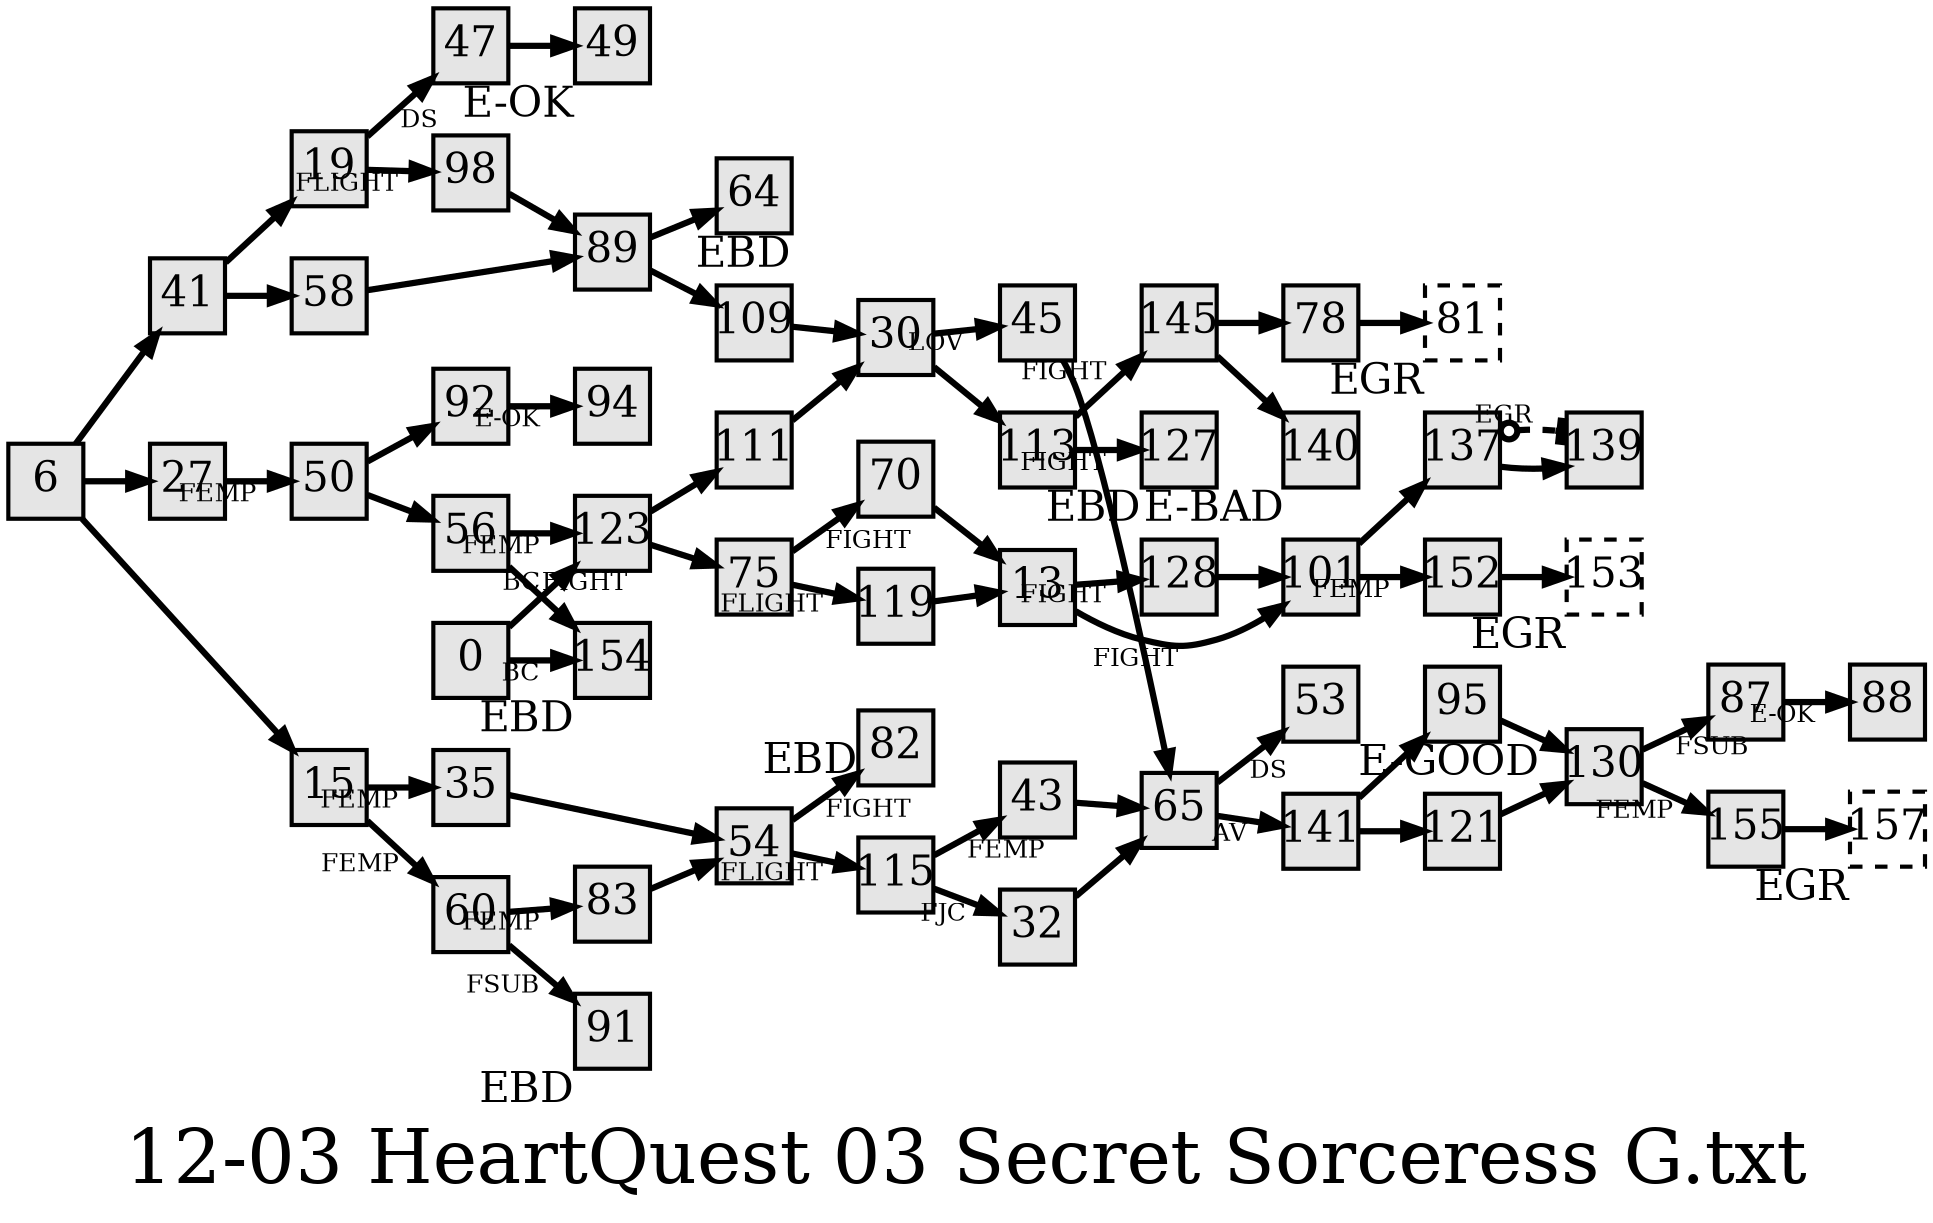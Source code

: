 digraph g{
  graph [ label="12-03 HeartQuest 03 Secret Sorceress G.txt" rankdir=LR, ordering=out, fontsize=36, nodesep="0.35", ranksep="0.45"];
  node  [shape=rect, penwidth=2, fontsize=20, style=filled, fillcolor=grey90, margin="0,0", labelfloat=true, regular=true, fixedsize=true];
  edge  [labelfloat=true, penwidth=3, fontsize=12];
  
  
  
  
  
  
  
  
  
  
  
  
  
  
  
  
  
  
  
  
  
  
  0 -> 123	[ xlabel="BC" ];
  0 -> 154	[ xlabel="BC" ];
  6 -> 41;
  6 -> 27;
  6 -> 15;
  13 -> 128	[ xlabel="FIGHT" ];
  13 -> 101	[ xlabel="FIGHT" ];
  15 -> 35	[ xlabel="FEMP" ];
  15 -> 60	[ xlabel="FEMP" ];
  19 -> 47	[ xlabel="DS" ];
  19 -> 98	[ xlabel="FLIGHT" ];
  27 -> 50	[ xlabel="FEMP" ];
  30 -> 45	[ xlabel="LOV" ];
  30 -> 113;
  32 -> 65;
  35 -> 54;
  41 -> 19;
  41 -> 58;
  43 -> 65;
  45 -> 65;
  47 -> 49;
  49	[ xlabel="E-OK" ];
  50 -> 92;
  50 -> 56;
  53	[ xlabel="E-GOOD" ];
  54 -> 82	[ xlabel="FIGHT" ];
  54 -> 115	[ xlabel="FLIGHT" ];
  56 -> 123	[ xlabel="FEMP" ];
  56 -> 154	[ xlabel="FIGHT" ];
  58 -> 89;
  60 -> 83	[ xlabel="FEMP" ];
  60 -> 91	[ xlabel="FSUB" ];
  64	[ xlabel="EBD" ];
  65 -> 53	[ xlabel="DS" ];
  65 -> 141	[ xlabel="AV" ];
  70 -> 13;
  75 -> 70	[ xlabel="FIGHT" ];
  75 -> 119	[ xlabel="FLIGHT" ];
  78 -> 81;
  81	[ xlabel="EGR", dir=both, arrowhead=tee, arrowtail=odot, style=dashed ];
  82	[ xlabel="EBD" ];
  83 -> 54;
  87 -> 88	[ xlabel="E-OK" ];
  89 -> 64;
  89 -> 109;
  91	[ xlabel="EBD" ];
  92 -> 94	[ xlabel="E-OK" ];
  95 -> 130;
  98 -> 89;
  101 -> 137;
  101 -> 152	[ xlabel="FEMP" ];
  109 -> 30;
  111 -> 30;
  113 -> 145	[ xlabel="FIGHT" ];
  113 -> 127	[ xlabel="FIGHT" ];
  115 -> 43	[ xlabel="FEMP" ];
  115 -> 32	[ xlabel="FJC" ];
  119 -> 13;
  121 -> 130;
  123 -> 111;
  123 -> 75;
  127	[ xlabel="EBD" ];
  128 -> 101;
  130 -> 87	[ xlabel="FSUB" ];
  130 -> 155	[ xlabel="FEMP" ];
  137 -> 139;
  137 -> 139	[ xlabel="EGR", dir=both, arrowhead=tee, arrowtail=odot, style=dashed ];
  140	[ xlabel="E-BAD" ];
  141 -> 95;
  141 -> 121;
  145 -> 78;
  145 -> 140;
  152 -> 153;
  153	[ xlabel="EGR", dir=both, arrowhead=tee, arrowtail=odot, style=dashed ];
  154	[ xlabel="EBD" ];
  155 -> 157;
  157	[ xlabel="EGR", dir=both, arrowhead=tee, arrowtail=odot, style=dashed ];
}

